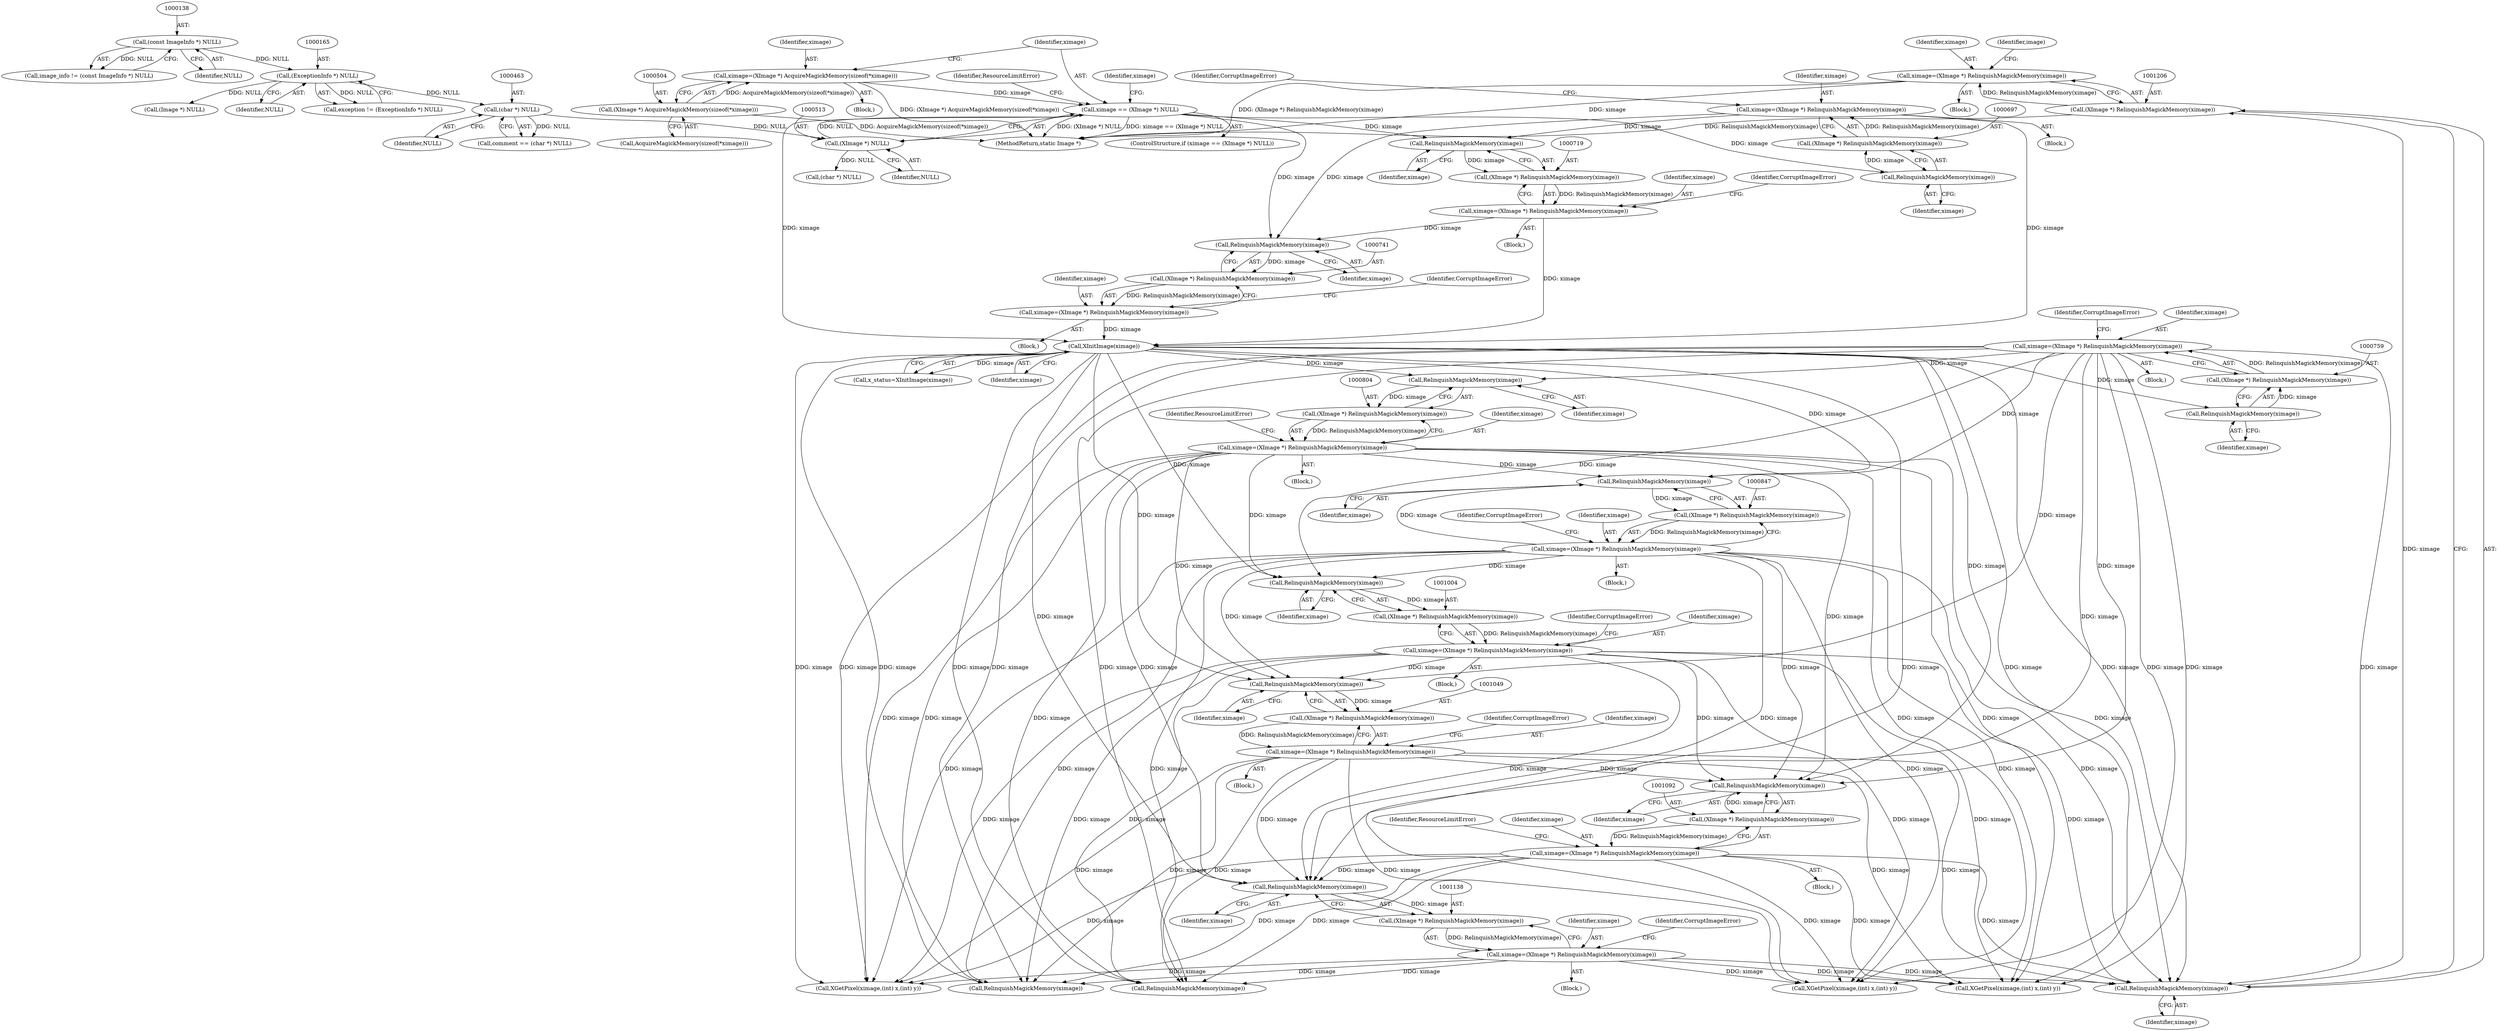 digraph "0_ImageMagick_c78993d138bf480ab4652b5a48379d4ff75ba5f7@pointer" {
"1001203" [label="(Call,ximage=(XImage *) RelinquishMagickMemory(ximage))"];
"1001205" [label="(Call,(XImage *) RelinquishMagickMemory(ximage))"];
"1001207" [label="(Call,RelinquishMagickMemory(ximage))"];
"1000756" [label="(Call,ximage=(XImage *) RelinquishMagickMemory(ximage))"];
"1000758" [label="(Call,(XImage *) RelinquishMagickMemory(ximage))"];
"1000760" [label="(Call,RelinquishMagickMemory(ximage))"];
"1000749" [label="(Call,XInitImage(ximage))"];
"1000694" [label="(Call,ximage=(XImage *) RelinquishMagickMemory(ximage))"];
"1000696" [label="(Call,(XImage *) RelinquishMagickMemory(ximage))"];
"1000698" [label="(Call,RelinquishMagickMemory(ximage))"];
"1000510" [label="(Call,ximage == (XImage *) NULL)"];
"1000501" [label="(Call,ximage=(XImage *) AcquireMagickMemory(sizeof(*ximage)))"];
"1000503" [label="(Call,(XImage *) AcquireMagickMemory(sizeof(*ximage)))"];
"1000512" [label="(Call,(XImage *) NULL)"];
"1000462" [label="(Call,(char *) NULL)"];
"1000164" [label="(Call,(ExceptionInfo *) NULL)"];
"1000137" [label="(Call,(const ImageInfo *) NULL)"];
"1000738" [label="(Call,ximage=(XImage *) RelinquishMagickMemory(ximage))"];
"1000740" [label="(Call,(XImage *) RelinquishMagickMemory(ximage))"];
"1000742" [label="(Call,RelinquishMagickMemory(ximage))"];
"1000716" [label="(Call,ximage=(XImage *) RelinquishMagickMemory(ximage))"];
"1000718" [label="(Call,(XImage *) RelinquishMagickMemory(ximage))"];
"1000720" [label="(Call,RelinquishMagickMemory(ximage))"];
"1001046" [label="(Call,ximage=(XImage *) RelinquishMagickMemory(ximage))"];
"1001048" [label="(Call,(XImage *) RelinquishMagickMemory(ximage))"];
"1001050" [label="(Call,RelinquishMagickMemory(ximage))"];
"1000801" [label="(Call,ximage=(XImage *) RelinquishMagickMemory(ximage))"];
"1000803" [label="(Call,(XImage *) RelinquishMagickMemory(ximage))"];
"1000805" [label="(Call,RelinquishMagickMemory(ximage))"];
"1001001" [label="(Call,ximage=(XImage *) RelinquishMagickMemory(ximage))"];
"1001003" [label="(Call,(XImage *) RelinquishMagickMemory(ximage))"];
"1001005" [label="(Call,RelinquishMagickMemory(ximage))"];
"1000844" [label="(Call,ximage=(XImage *) RelinquishMagickMemory(ximage))"];
"1000846" [label="(Call,(XImage *) RelinquishMagickMemory(ximage))"];
"1000848" [label="(Call,RelinquishMagickMemory(ximage))"];
"1001135" [label="(Call,ximage=(XImage *) RelinquishMagickMemory(ximage))"];
"1001137" [label="(Call,(XImage *) RelinquishMagickMemory(ximage))"];
"1001139" [label="(Call,RelinquishMagickMemory(ximage))"];
"1001089" [label="(Call,ximage=(XImage *) RelinquishMagickMemory(ximage))"];
"1001091" [label="(Call,(XImage *) RelinquishMagickMemory(ximage))"];
"1001093" [label="(Call,RelinquishMagickMemory(ximage))"];
"1000761" [label="(Identifier,ximage)"];
"1000696" [label="(Call,(XImage *) RelinquishMagickMemory(ximage))"];
"1000502" [label="(Identifier,ximage)"];
"1001091" [label="(Call,(XImage *) RelinquishMagickMemory(ximage))"];
"1000763" [label="(Identifier,CorruptImageError)"];
"1000801" [label="(Call,ximage=(XImage *) RelinquishMagickMemory(ximage))"];
"1000757" [label="(Identifier,ximage)"];
"1001182" [label="(Block,)"];
"1000717" [label="(Identifier,ximage)"];
"1001136" [label="(Identifier,ximage)"];
"1001564" [label="(Call,XGetPixel(ximage,(int) x,(int) y))"];
"1000135" [label="(Call,image_info != (const ImageInfo *) NULL)"];
"1001076" [label="(Block,)"];
"1000464" [label="(Identifier,NULL)"];
"1001208" [label="(Identifier,ximage)"];
"1001137" [label="(Call,(XImage *) RelinquishMagickMemory(ximage))"];
"1000716" [label="(Call,ximage=(XImage *) RelinquishMagickMemory(ximage))"];
"1001005" [label="(Call,RelinquishMagickMemory(ximage))"];
"1000800" [label="(Block,)"];
"1000460" [label="(Call,comment == (char *) NULL)"];
"1000195" [label="(Call,(Image *) NULL)"];
"1000137" [label="(Call,(const ImageInfo *) NULL)"];
"1001047" [label="(Identifier,ximage)"];
"1000520" [label="(Identifier,ximage)"];
"1001001" [label="(Call,ximage=(XImage *) RelinquishMagickMemory(ximage))"];
"1000164" [label="(Call,(ExceptionInfo *) NULL)"];
"1001002" [label="(Identifier,ximage)"];
"1000516" [label="(Identifier,ResourceLimitError)"];
"1001089" [label="(Call,ximage=(XImage *) RelinquishMagickMemory(ximage))"];
"1001048" [label="(Call,(XImage *) RelinquishMagickMemory(ximage))"];
"1000501" [label="(Call,ximage=(XImage *) AcquireMagickMemory(sizeof(*ximage)))"];
"1001928" [label="(MethodReturn,static Image *)"];
"1001142" [label="(Identifier,CorruptImageError)"];
"1000162" [label="(Call,exception != (ExceptionInfo *) NULL)"];
"1001203" [label="(Call,ximage=(XImage *) RelinquishMagickMemory(ximage))"];
"1000808" [label="(Identifier,ResourceLimitError)"];
"1000758" [label="(Call,(XImage *) RelinquishMagickMemory(ximage))"];
"1000738" [label="(Call,ximage=(XImage *) RelinquishMagickMemory(ximage))"];
"1000695" [label="(Identifier,ximage)"];
"1000723" [label="(Identifier,CorruptImageError)"];
"1001053" [label="(Identifier,CorruptImageError)"];
"1000745" [label="(Identifier,CorruptImageError)"];
"1000718" [label="(Call,(XImage *) RelinquishMagickMemory(ximage))"];
"1001114" [label="(Block,)"];
"1000747" [label="(Call,x_status=XInitImage(ximage))"];
"1000505" [label="(Call,AcquireMagickMemory(sizeof(*ximage)))"];
"1001405" [label="(Call,XGetPixel(ximage,(int) x,(int) y))"];
"1001050" [label="(Call,RelinquishMagickMemory(ximage))"];
"1001907" [label="(Call,RelinquishMagickMemory(ximage))"];
"1000116" [label="(Block,)"];
"1000848" [label="(Call,RelinquishMagickMemory(ximage))"];
"1000755" [label="(Block,)"];
"1000802" [label="(Identifier,ximage)"];
"1001003" [label="(Call,(XImage *) RelinquishMagickMemory(ximage))"];
"1000846" [label="(Call,(XImage *) RelinquishMagickMemory(ximage))"];
"1000742" [label="(Call,RelinquishMagickMemory(ximage))"];
"1001094" [label="(Identifier,ximage)"];
"1000503" [label="(Call,(XImage *) AcquireMagickMemory(sizeof(*ximage)))"];
"1001006" [label="(Identifier,ximage)"];
"1000750" [label="(Identifier,ximage)"];
"1000737" [label="(Block,)"];
"1000166" [label="(Identifier,NULL)"];
"1001051" [label="(Identifier,ximage)"];
"1001046" [label="(Call,ximage=(XImage *) RelinquishMagickMemory(ximage))"];
"1000462" [label="(Call,(char *) NULL)"];
"1000720" [label="(Call,RelinquishMagickMemory(ximage))"];
"1000749" [label="(Call,XInitImage(ximage))"];
"1000701" [label="(Identifier,CorruptImageError)"];
"1000988" [label="(Block,)"];
"1001008" [label="(Identifier,CorruptImageError)"];
"1001096" [label="(Identifier,ResourceLimitError)"];
"1001204" [label="(Identifier,ximage)"];
"1000693" [label="(Block,)"];
"1000139" [label="(Identifier,NULL)"];
"1000511" [label="(Identifier,ximage)"];
"1001135" [label="(Call,ximage=(XImage *) RelinquishMagickMemory(ximage))"];
"1000806" [label="(Identifier,ximage)"];
"1000698" [label="(Call,RelinquishMagickMemory(ximage))"];
"1000845" [label="(Identifier,ximage)"];
"1001207" [label="(Call,RelinquishMagickMemory(ximage))"];
"1001711" [label="(Call,RelinquishMagickMemory(ximage))"];
"1001090" [label="(Identifier,ximage)"];
"1000805" [label="(Call,RelinquishMagickMemory(ximage))"];
"1001832" [label="(Call,XGetPixel(ximage,(int) x,(int) y))"];
"1000803" [label="(Call,(XImage *) RelinquishMagickMemory(ximage))"];
"1001205" [label="(Call,(XImage *) RelinquishMagickMemory(ximage))"];
"1000743" [label="(Identifier,ximage)"];
"1000756" [label="(Call,ximage=(XImage *) RelinquishMagickMemory(ximage))"];
"1000514" [label="(Identifier,NULL)"];
"1000694" [label="(Call,ximage=(XImage *) RelinquishMagickMemory(ximage))"];
"1001033" [label="(Block,)"];
"1000549" [label="(Call,(char *) NULL)"];
"1000837" [label="(Block,)"];
"1000851" [label="(Identifier,CorruptImageError)"];
"1000740" [label="(Call,(XImage *) RelinquishMagickMemory(ximage))"];
"1000739" [label="(Identifier,ximage)"];
"1000512" [label="(Call,(XImage *) NULL)"];
"1001093" [label="(Call,RelinquishMagickMemory(ximage))"];
"1000509" [label="(ControlStructure,if (ximage == (XImage *) NULL))"];
"1000760" [label="(Call,RelinquishMagickMemory(ximage))"];
"1001139" [label="(Call,RelinquishMagickMemory(ximage))"];
"1001211" [label="(Identifier,image)"];
"1001140" [label="(Identifier,ximage)"];
"1000844" [label="(Call,ximage=(XImage *) RelinquishMagickMemory(ximage))"];
"1000699" [label="(Identifier,ximage)"];
"1000721" [label="(Identifier,ximage)"];
"1000715" [label="(Block,)"];
"1000510" [label="(Call,ximage == (XImage *) NULL)"];
"1000849" [label="(Identifier,ximage)"];
"1001203" -> "1001182"  [label="AST: "];
"1001203" -> "1001205"  [label="CFG: "];
"1001204" -> "1001203"  [label="AST: "];
"1001205" -> "1001203"  [label="AST: "];
"1001211" -> "1001203"  [label="CFG: "];
"1001203" -> "1001928"  [label="DDG: (XImage *) RelinquishMagickMemory(ximage)"];
"1001203" -> "1001928"  [label="DDG: ximage"];
"1001205" -> "1001203"  [label="DDG: RelinquishMagickMemory(ximage)"];
"1001205" -> "1001207"  [label="CFG: "];
"1001206" -> "1001205"  [label="AST: "];
"1001207" -> "1001205"  [label="AST: "];
"1001205" -> "1001928"  [label="DDG: RelinquishMagickMemory(ximage)"];
"1001207" -> "1001205"  [label="DDG: ximage"];
"1001207" -> "1001208"  [label="CFG: "];
"1001208" -> "1001207"  [label="AST: "];
"1000756" -> "1001207"  [label="DDG: ximage"];
"1001046" -> "1001207"  [label="DDG: ximage"];
"1000801" -> "1001207"  [label="DDG: ximage"];
"1000749" -> "1001207"  [label="DDG: ximage"];
"1001135" -> "1001207"  [label="DDG: ximage"];
"1001001" -> "1001207"  [label="DDG: ximage"];
"1001089" -> "1001207"  [label="DDG: ximage"];
"1000844" -> "1001207"  [label="DDG: ximage"];
"1000756" -> "1000755"  [label="AST: "];
"1000756" -> "1000758"  [label="CFG: "];
"1000757" -> "1000756"  [label="AST: "];
"1000758" -> "1000756"  [label="AST: "];
"1000763" -> "1000756"  [label="CFG: "];
"1000758" -> "1000756"  [label="DDG: RelinquishMagickMemory(ximage)"];
"1000756" -> "1000805"  [label="DDG: ximage"];
"1000756" -> "1000848"  [label="DDG: ximage"];
"1000756" -> "1001005"  [label="DDG: ximage"];
"1000756" -> "1001050"  [label="DDG: ximage"];
"1000756" -> "1001093"  [label="DDG: ximage"];
"1000756" -> "1001139"  [label="DDG: ximage"];
"1000756" -> "1001405"  [label="DDG: ximage"];
"1000756" -> "1001564"  [label="DDG: ximage"];
"1000756" -> "1001711"  [label="DDG: ximage"];
"1000756" -> "1001832"  [label="DDG: ximage"];
"1000756" -> "1001907"  [label="DDG: ximage"];
"1000758" -> "1000760"  [label="CFG: "];
"1000759" -> "1000758"  [label="AST: "];
"1000760" -> "1000758"  [label="AST: "];
"1000760" -> "1000758"  [label="DDG: ximage"];
"1000760" -> "1000761"  [label="CFG: "];
"1000761" -> "1000760"  [label="AST: "];
"1000749" -> "1000760"  [label="DDG: ximage"];
"1000749" -> "1000747"  [label="AST: "];
"1000749" -> "1000750"  [label="CFG: "];
"1000750" -> "1000749"  [label="AST: "];
"1000747" -> "1000749"  [label="CFG: "];
"1000749" -> "1000747"  [label="DDG: ximage"];
"1000694" -> "1000749"  [label="DDG: ximage"];
"1000738" -> "1000749"  [label="DDG: ximage"];
"1000510" -> "1000749"  [label="DDG: ximage"];
"1000716" -> "1000749"  [label="DDG: ximage"];
"1000749" -> "1000805"  [label="DDG: ximage"];
"1000749" -> "1000848"  [label="DDG: ximage"];
"1000749" -> "1001005"  [label="DDG: ximage"];
"1000749" -> "1001050"  [label="DDG: ximage"];
"1000749" -> "1001093"  [label="DDG: ximage"];
"1000749" -> "1001139"  [label="DDG: ximage"];
"1000749" -> "1001405"  [label="DDG: ximage"];
"1000749" -> "1001564"  [label="DDG: ximage"];
"1000749" -> "1001711"  [label="DDG: ximage"];
"1000749" -> "1001832"  [label="DDG: ximage"];
"1000749" -> "1001907"  [label="DDG: ximage"];
"1000694" -> "1000693"  [label="AST: "];
"1000694" -> "1000696"  [label="CFG: "];
"1000695" -> "1000694"  [label="AST: "];
"1000696" -> "1000694"  [label="AST: "];
"1000701" -> "1000694"  [label="CFG: "];
"1000696" -> "1000694"  [label="DDG: RelinquishMagickMemory(ximage)"];
"1000694" -> "1000720"  [label="DDG: ximage"];
"1000694" -> "1000742"  [label="DDG: ximage"];
"1000696" -> "1000698"  [label="CFG: "];
"1000697" -> "1000696"  [label="AST: "];
"1000698" -> "1000696"  [label="AST: "];
"1000698" -> "1000696"  [label="DDG: ximage"];
"1000698" -> "1000699"  [label="CFG: "];
"1000699" -> "1000698"  [label="AST: "];
"1000510" -> "1000698"  [label="DDG: ximage"];
"1000510" -> "1000509"  [label="AST: "];
"1000510" -> "1000512"  [label="CFG: "];
"1000511" -> "1000510"  [label="AST: "];
"1000512" -> "1000510"  [label="AST: "];
"1000516" -> "1000510"  [label="CFG: "];
"1000520" -> "1000510"  [label="CFG: "];
"1000510" -> "1001928"  [label="DDG: (XImage *) NULL"];
"1000510" -> "1001928"  [label="DDG: ximage == (XImage *) NULL"];
"1000501" -> "1000510"  [label="DDG: ximage"];
"1000512" -> "1000510"  [label="DDG: NULL"];
"1000510" -> "1000720"  [label="DDG: ximage"];
"1000510" -> "1000742"  [label="DDG: ximage"];
"1000501" -> "1000116"  [label="AST: "];
"1000501" -> "1000503"  [label="CFG: "];
"1000502" -> "1000501"  [label="AST: "];
"1000503" -> "1000501"  [label="AST: "];
"1000511" -> "1000501"  [label="CFG: "];
"1000501" -> "1001928"  [label="DDG: (XImage *) AcquireMagickMemory(sizeof(*ximage))"];
"1000503" -> "1000501"  [label="DDG: AcquireMagickMemory(sizeof(*ximage))"];
"1000503" -> "1000505"  [label="CFG: "];
"1000504" -> "1000503"  [label="AST: "];
"1000505" -> "1000503"  [label="AST: "];
"1000503" -> "1001928"  [label="DDG: AcquireMagickMemory(sizeof(*ximage))"];
"1000512" -> "1000514"  [label="CFG: "];
"1000513" -> "1000512"  [label="AST: "];
"1000514" -> "1000512"  [label="AST: "];
"1000462" -> "1000512"  [label="DDG: NULL"];
"1000512" -> "1000549"  [label="DDG: NULL"];
"1000462" -> "1000460"  [label="AST: "];
"1000462" -> "1000464"  [label="CFG: "];
"1000463" -> "1000462"  [label="AST: "];
"1000464" -> "1000462"  [label="AST: "];
"1000460" -> "1000462"  [label="CFG: "];
"1000462" -> "1000460"  [label="DDG: NULL"];
"1000164" -> "1000462"  [label="DDG: NULL"];
"1000164" -> "1000162"  [label="AST: "];
"1000164" -> "1000166"  [label="CFG: "];
"1000165" -> "1000164"  [label="AST: "];
"1000166" -> "1000164"  [label="AST: "];
"1000162" -> "1000164"  [label="CFG: "];
"1000164" -> "1000162"  [label="DDG: NULL"];
"1000137" -> "1000164"  [label="DDG: NULL"];
"1000164" -> "1000195"  [label="DDG: NULL"];
"1000137" -> "1000135"  [label="AST: "];
"1000137" -> "1000139"  [label="CFG: "];
"1000138" -> "1000137"  [label="AST: "];
"1000139" -> "1000137"  [label="AST: "];
"1000135" -> "1000137"  [label="CFG: "];
"1000137" -> "1000135"  [label="DDG: NULL"];
"1000738" -> "1000737"  [label="AST: "];
"1000738" -> "1000740"  [label="CFG: "];
"1000739" -> "1000738"  [label="AST: "];
"1000740" -> "1000738"  [label="AST: "];
"1000745" -> "1000738"  [label="CFG: "];
"1000740" -> "1000738"  [label="DDG: RelinquishMagickMemory(ximage)"];
"1000740" -> "1000742"  [label="CFG: "];
"1000741" -> "1000740"  [label="AST: "];
"1000742" -> "1000740"  [label="AST: "];
"1000742" -> "1000740"  [label="DDG: ximage"];
"1000742" -> "1000743"  [label="CFG: "];
"1000743" -> "1000742"  [label="AST: "];
"1000716" -> "1000742"  [label="DDG: ximage"];
"1000716" -> "1000715"  [label="AST: "];
"1000716" -> "1000718"  [label="CFG: "];
"1000717" -> "1000716"  [label="AST: "];
"1000718" -> "1000716"  [label="AST: "];
"1000723" -> "1000716"  [label="CFG: "];
"1000718" -> "1000716"  [label="DDG: RelinquishMagickMemory(ximage)"];
"1000718" -> "1000720"  [label="CFG: "];
"1000719" -> "1000718"  [label="AST: "];
"1000720" -> "1000718"  [label="AST: "];
"1000720" -> "1000718"  [label="DDG: ximage"];
"1000720" -> "1000721"  [label="CFG: "];
"1000721" -> "1000720"  [label="AST: "];
"1001046" -> "1001033"  [label="AST: "];
"1001046" -> "1001048"  [label="CFG: "];
"1001047" -> "1001046"  [label="AST: "];
"1001048" -> "1001046"  [label="AST: "];
"1001053" -> "1001046"  [label="CFG: "];
"1001048" -> "1001046"  [label="DDG: RelinquishMagickMemory(ximage)"];
"1001046" -> "1001093"  [label="DDG: ximage"];
"1001046" -> "1001139"  [label="DDG: ximage"];
"1001046" -> "1001405"  [label="DDG: ximage"];
"1001046" -> "1001564"  [label="DDG: ximage"];
"1001046" -> "1001711"  [label="DDG: ximage"];
"1001046" -> "1001832"  [label="DDG: ximage"];
"1001046" -> "1001907"  [label="DDG: ximage"];
"1001048" -> "1001050"  [label="CFG: "];
"1001049" -> "1001048"  [label="AST: "];
"1001050" -> "1001048"  [label="AST: "];
"1001050" -> "1001048"  [label="DDG: ximage"];
"1001050" -> "1001051"  [label="CFG: "];
"1001051" -> "1001050"  [label="AST: "];
"1000801" -> "1001050"  [label="DDG: ximage"];
"1001001" -> "1001050"  [label="DDG: ximage"];
"1000844" -> "1001050"  [label="DDG: ximage"];
"1000801" -> "1000800"  [label="AST: "];
"1000801" -> "1000803"  [label="CFG: "];
"1000802" -> "1000801"  [label="AST: "];
"1000803" -> "1000801"  [label="AST: "];
"1000808" -> "1000801"  [label="CFG: "];
"1000803" -> "1000801"  [label="DDG: RelinquishMagickMemory(ximage)"];
"1000801" -> "1000848"  [label="DDG: ximage"];
"1000801" -> "1001005"  [label="DDG: ximage"];
"1000801" -> "1001093"  [label="DDG: ximage"];
"1000801" -> "1001139"  [label="DDG: ximage"];
"1000801" -> "1001405"  [label="DDG: ximage"];
"1000801" -> "1001564"  [label="DDG: ximage"];
"1000801" -> "1001711"  [label="DDG: ximage"];
"1000801" -> "1001832"  [label="DDG: ximage"];
"1000801" -> "1001907"  [label="DDG: ximage"];
"1000803" -> "1000805"  [label="CFG: "];
"1000804" -> "1000803"  [label="AST: "];
"1000805" -> "1000803"  [label="AST: "];
"1000805" -> "1000803"  [label="DDG: ximage"];
"1000805" -> "1000806"  [label="CFG: "];
"1000806" -> "1000805"  [label="AST: "];
"1001001" -> "1000988"  [label="AST: "];
"1001001" -> "1001003"  [label="CFG: "];
"1001002" -> "1001001"  [label="AST: "];
"1001003" -> "1001001"  [label="AST: "];
"1001008" -> "1001001"  [label="CFG: "];
"1001003" -> "1001001"  [label="DDG: RelinquishMagickMemory(ximage)"];
"1001001" -> "1001093"  [label="DDG: ximage"];
"1001001" -> "1001139"  [label="DDG: ximage"];
"1001001" -> "1001405"  [label="DDG: ximage"];
"1001001" -> "1001564"  [label="DDG: ximage"];
"1001001" -> "1001711"  [label="DDG: ximage"];
"1001001" -> "1001832"  [label="DDG: ximage"];
"1001001" -> "1001907"  [label="DDG: ximage"];
"1001003" -> "1001005"  [label="CFG: "];
"1001004" -> "1001003"  [label="AST: "];
"1001005" -> "1001003"  [label="AST: "];
"1001005" -> "1001003"  [label="DDG: ximage"];
"1001005" -> "1001006"  [label="CFG: "];
"1001006" -> "1001005"  [label="AST: "];
"1000844" -> "1001005"  [label="DDG: ximage"];
"1000844" -> "1000837"  [label="AST: "];
"1000844" -> "1000846"  [label="CFG: "];
"1000845" -> "1000844"  [label="AST: "];
"1000846" -> "1000844"  [label="AST: "];
"1000851" -> "1000844"  [label="CFG: "];
"1000846" -> "1000844"  [label="DDG: RelinquishMagickMemory(ximage)"];
"1000844" -> "1000848"  [label="DDG: ximage"];
"1000844" -> "1001093"  [label="DDG: ximage"];
"1000844" -> "1001139"  [label="DDG: ximage"];
"1000844" -> "1001405"  [label="DDG: ximage"];
"1000844" -> "1001564"  [label="DDG: ximage"];
"1000844" -> "1001711"  [label="DDG: ximage"];
"1000844" -> "1001832"  [label="DDG: ximage"];
"1000844" -> "1001907"  [label="DDG: ximage"];
"1000846" -> "1000848"  [label="CFG: "];
"1000847" -> "1000846"  [label="AST: "];
"1000848" -> "1000846"  [label="AST: "];
"1000848" -> "1000846"  [label="DDG: ximage"];
"1000848" -> "1000849"  [label="CFG: "];
"1000849" -> "1000848"  [label="AST: "];
"1001135" -> "1001114"  [label="AST: "];
"1001135" -> "1001137"  [label="CFG: "];
"1001136" -> "1001135"  [label="AST: "];
"1001137" -> "1001135"  [label="AST: "];
"1001142" -> "1001135"  [label="CFG: "];
"1001137" -> "1001135"  [label="DDG: RelinquishMagickMemory(ximage)"];
"1001135" -> "1001405"  [label="DDG: ximage"];
"1001135" -> "1001564"  [label="DDG: ximage"];
"1001135" -> "1001711"  [label="DDG: ximage"];
"1001135" -> "1001832"  [label="DDG: ximage"];
"1001135" -> "1001907"  [label="DDG: ximage"];
"1001137" -> "1001139"  [label="CFG: "];
"1001138" -> "1001137"  [label="AST: "];
"1001139" -> "1001137"  [label="AST: "];
"1001139" -> "1001137"  [label="DDG: ximage"];
"1001139" -> "1001140"  [label="CFG: "];
"1001140" -> "1001139"  [label="AST: "];
"1001089" -> "1001139"  [label="DDG: ximage"];
"1001089" -> "1001076"  [label="AST: "];
"1001089" -> "1001091"  [label="CFG: "];
"1001090" -> "1001089"  [label="AST: "];
"1001091" -> "1001089"  [label="AST: "];
"1001096" -> "1001089"  [label="CFG: "];
"1001091" -> "1001089"  [label="DDG: RelinquishMagickMemory(ximage)"];
"1001089" -> "1001405"  [label="DDG: ximage"];
"1001089" -> "1001564"  [label="DDG: ximage"];
"1001089" -> "1001711"  [label="DDG: ximage"];
"1001089" -> "1001832"  [label="DDG: ximage"];
"1001089" -> "1001907"  [label="DDG: ximage"];
"1001091" -> "1001093"  [label="CFG: "];
"1001092" -> "1001091"  [label="AST: "];
"1001093" -> "1001091"  [label="AST: "];
"1001093" -> "1001091"  [label="DDG: ximage"];
"1001093" -> "1001094"  [label="CFG: "];
"1001094" -> "1001093"  [label="AST: "];
}
